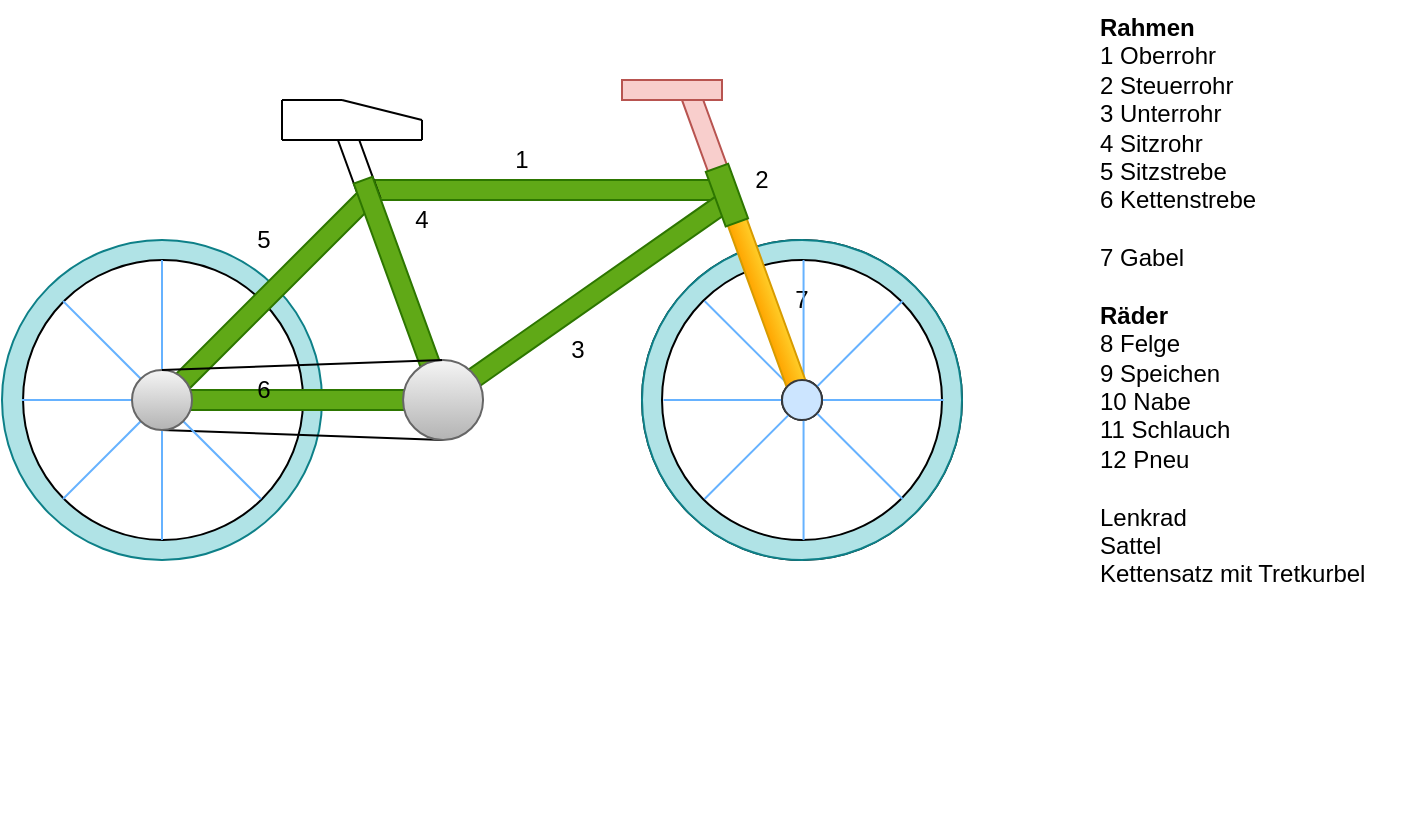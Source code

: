 <mxfile version="13.7.3" type="device"><diagram id="Yoz18WrX2JiBd4pSXsbw" name="Seite-1"><mxGraphModel dx="918" dy="478" grid="1" gridSize="10" guides="1" tooltips="1" connect="1" arrows="1" fold="1" page="1" pageScale="1" pageWidth="827" pageHeight="1169" math="0" shadow="0"><root><mxCell id="0"/><mxCell id="1" parent="0"/><mxCell id="HeZasuppvlBoS_Fop48x-3" value="" style="rounded=0;whiteSpace=wrap;html=1;align=left;rotation=70;fillColor=#f8cecc;strokeColor=#b85450;" vertex="1" parent="1"><mxGeometry x="451.14" y="140.93" width="39.92" height="10" as="geometry"/></mxCell><mxCell id="tsj-NuK7oHNZiTiSbq7v-39" value="" style="rounded=0;whiteSpace=wrap;html=1;align=left;fillColor=#60a917;strokeColor=#2D7600;fontColor=#ffffff;" parent="1" vertex="1"><mxGeometry x="300" y="170" width="180" height="10" as="geometry"/></mxCell><mxCell id="tsj-NuK7oHNZiTiSbq7v-5" value="" style="group;" parent="1" vertex="1" connectable="0"><mxGeometry x="440" y="200" width="160" height="160" as="geometry"/></mxCell><mxCell id="tsj-NuK7oHNZiTiSbq7v-6" value="" style="ellipse;whiteSpace=wrap;html=1;aspect=fixed;" parent="tsj-NuK7oHNZiTiSbq7v-5" vertex="1"><mxGeometry width="160" height="160" as="geometry"/></mxCell><mxCell id="tsj-NuK7oHNZiTiSbq7v-7" value="" style="ellipse;whiteSpace=wrap;html=1;aspect=fixed;" parent="tsj-NuK7oHNZiTiSbq7v-5" vertex="1"><mxGeometry x="10" y="10" width="140" height="140" as="geometry"/></mxCell><mxCell id="tsj-NuK7oHNZiTiSbq7v-12" value="" style="group" parent="tsj-NuK7oHNZiTiSbq7v-5" vertex="1" connectable="0"><mxGeometry width="160" height="160" as="geometry"/></mxCell><mxCell id="tsj-NuK7oHNZiTiSbq7v-13" value="" style="ellipse;whiteSpace=wrap;html=1;aspect=fixed;fillColor=#b0e3e6;strokeColor=#0e8088;" parent="tsj-NuK7oHNZiTiSbq7v-12" vertex="1"><mxGeometry width="160" height="160" as="geometry"/></mxCell><mxCell id="tsj-NuK7oHNZiTiSbq7v-14" value="" style="ellipse;whiteSpace=wrap;html=1;aspect=fixed;" parent="tsj-NuK7oHNZiTiSbq7v-12" vertex="1"><mxGeometry x="10" y="10" width="140" height="140" as="geometry"/></mxCell><mxCell id="tsj-NuK7oHNZiTiSbq7v-15" value="" style="ellipse;whiteSpace=wrap;html=1;aspect=fixed;" parent="tsj-NuK7oHNZiTiSbq7v-12" vertex="1"><mxGeometry x="70" y="70" width="20" height="20" as="geometry"/></mxCell><mxCell id="tsj-NuK7oHNZiTiSbq7v-51" value="7" style="text;html=1;strokeColor=none;fillColor=none;align=center;verticalAlign=middle;whiteSpace=wrap;rounded=0;" parent="tsj-NuK7oHNZiTiSbq7v-12" vertex="1"><mxGeometry x="60" y="20" width="40" height="20" as="geometry"/></mxCell><mxCell id="HeZasuppvlBoS_Fop48x-28" value="" style="group" vertex="1" connectable="0" parent="tsj-NuK7oHNZiTiSbq7v-12"><mxGeometry x="10.78" y="10" width="140" height="140" as="geometry"/></mxCell><mxCell id="HeZasuppvlBoS_Fop48x-29" value="" style="endArrow=none;html=1;exitX=0;exitY=1;exitDx=0;exitDy=0;entryX=1;entryY=0;entryDx=0;entryDy=0;strokeColor=#66B2FF;" edge="1" parent="HeZasuppvlBoS_Fop48x-28"><mxGeometry width="50" height="50" relative="1" as="geometry"><mxPoint x="20.503" y="119.497" as="sourcePoint"/><mxPoint x="119.497" y="20.503" as="targetPoint"/></mxGeometry></mxCell><mxCell id="HeZasuppvlBoS_Fop48x-30" value="" style="endArrow=none;html=1;entryX=0;entryY=0;entryDx=0;entryDy=0;exitX=1;exitY=1;exitDx=0;exitDy=0;strokeColor=#66B2FF;" edge="1" parent="HeZasuppvlBoS_Fop48x-28"><mxGeometry width="50" height="50" relative="1" as="geometry"><mxPoint x="119.497" y="119.497" as="sourcePoint"/><mxPoint x="20.503" y="20.503" as="targetPoint"/></mxGeometry></mxCell><mxCell id="HeZasuppvlBoS_Fop48x-31" value="" style="endArrow=none;html=1;exitX=0;exitY=0.5;exitDx=0;exitDy=0;entryX=1;entryY=0.5;entryDx=0;entryDy=0;strokeColor=#66B2FF;" edge="1" parent="HeZasuppvlBoS_Fop48x-28"><mxGeometry width="50" height="50" relative="1" as="geometry"><mxPoint y="70" as="sourcePoint"/><mxPoint x="140" y="70" as="targetPoint"/></mxGeometry></mxCell><mxCell id="HeZasuppvlBoS_Fop48x-32" value="" style="endArrow=none;html=1;entryX=0.5;entryY=0;entryDx=0;entryDy=0;exitX=0.5;exitY=1;exitDx=0;exitDy=0;strokeColor=#66B2FF;" edge="1" parent="HeZasuppvlBoS_Fop48x-28"><mxGeometry width="50" height="50" relative="1" as="geometry"><mxPoint x="70" y="140" as="sourcePoint"/><mxPoint x="70" as="targetPoint"/></mxGeometry></mxCell><mxCell id="tsj-NuK7oHNZiTiSbq7v-25" value="" style="rounded=0;whiteSpace=wrap;html=1;align=left;rotation=70;gradientColor=#ffa500;fillColor=#ffcd28;strokeColor=#d79b00;" parent="tsj-NuK7oHNZiTiSbq7v-12" vertex="1"><mxGeometry x="10.78" y="27.56" width="103.92" height="10" as="geometry"/></mxCell><mxCell id="tsj-NuK7oHNZiTiSbq7v-65" value="" style="ellipse;whiteSpace=wrap;html=1;aspect=fixed;align=left;fillColor=#cce5ff;strokeColor=#36393d;" parent="tsj-NuK7oHNZiTiSbq7v-12" vertex="1"><mxGeometry x="70" y="70" width="20" height="20" as="geometry"/></mxCell><mxCell id="tsj-NuK7oHNZiTiSbq7v-4" value="" style="group" parent="1" vertex="1" connectable="0"><mxGeometry x="120" y="200" width="400" height="290" as="geometry"/></mxCell><mxCell id="HeZasuppvlBoS_Fop48x-4" value="" style="rounded=0;whiteSpace=wrap;html=1;align=left;rotation=70;" vertex="1" parent="tsj-NuK7oHNZiTiSbq7v-4"><mxGeometry x="159.56" y="-41.93" width="37" height="10" as="geometry"/></mxCell><mxCell id="tsj-NuK7oHNZiTiSbq7v-2" value="" style="ellipse;whiteSpace=wrap;html=1;aspect=fixed;fillColor=#b0e3e6;strokeColor=#0e8088;" parent="tsj-NuK7oHNZiTiSbq7v-4" vertex="1"><mxGeometry width="160" height="160" as="geometry"/></mxCell><mxCell id="tsj-NuK7oHNZiTiSbq7v-3" value="" style="ellipse;whiteSpace=wrap;html=1;aspect=fixed;" parent="tsj-NuK7oHNZiTiSbq7v-4" vertex="1"><mxGeometry x="10.526" y="10" width="140" height="140" as="geometry"/></mxCell><mxCell id="tsj-NuK7oHNZiTiSbq7v-19" value="" style="ellipse;whiteSpace=wrap;html=1;aspect=fixed;" parent="tsj-NuK7oHNZiTiSbq7v-4" vertex="1"><mxGeometry x="70.53" y="70" width="20" height="20" as="geometry"/></mxCell><mxCell id="tsj-NuK7oHNZiTiSbq7v-33" value="" style="ellipse;whiteSpace=wrap;html=1;aspect=fixed;" parent="tsj-NuK7oHNZiTiSbq7v-4" vertex="1"><mxGeometry x="210.53" y="70" width="20" height="20" as="geometry"/></mxCell><mxCell id="tsj-NuK7oHNZiTiSbq7v-43" value="" style="rounded=0;whiteSpace=wrap;html=1;align=left;rotation=-35;fillColor=#60a917;strokeColor=#2D7600;fontColor=#ffffff;" parent="tsj-NuK7oHNZiTiSbq7v-4" vertex="1"><mxGeometry x="210.42" y="24.2" width="164.68" height="10" as="geometry"/></mxCell><mxCell id="tsj-NuK7oHNZiTiSbq7v-53" value="3" style="text;html=1;strokeColor=none;fillColor=none;align=center;verticalAlign=middle;whiteSpace=wrap;rounded=0;" parent="tsj-NuK7oHNZiTiSbq7v-4" vertex="1"><mxGeometry x="267.72" y="45" width="40" height="20" as="geometry"/></mxCell><mxCell id="tsj-NuK7oHNZiTiSbq7v-22" value="5" style="text;html=1;strokeColor=none;fillColor=none;align=center;verticalAlign=middle;whiteSpace=wrap;rounded=0;" parent="tsj-NuK7oHNZiTiSbq7v-4" vertex="1"><mxGeometry x="110.53" y="-10" width="40" height="20" as="geometry"/></mxCell><mxCell id="HeZasuppvlBoS_Fop48x-6" value="" style="endArrow=none;html=1;exitX=0.5;exitY=1;exitDx=0;exitDy=0;entryX=0.5;entryY=1;entryDx=0;entryDy=0;" edge="1" parent="tsj-NuK7oHNZiTiSbq7v-4" source="tsj-NuK7oHNZiTiSbq7v-45" target="tsj-NuK7oHNZiTiSbq7v-44"><mxGeometry width="50" height="50" relative="1" as="geometry"><mxPoint x="70.53" y="105" as="sourcePoint"/><mxPoint x="210.53" y="105" as="targetPoint"/></mxGeometry></mxCell><mxCell id="HeZasuppvlBoS_Fop48x-23" value="" style="group" vertex="1" connectable="0" parent="tsj-NuK7oHNZiTiSbq7v-4"><mxGeometry x="10" y="10" width="140" height="140" as="geometry"/></mxCell><mxCell id="HeZasuppvlBoS_Fop48x-24" value="" style="endArrow=none;html=1;exitX=0;exitY=1;exitDx=0;exitDy=0;entryX=1;entryY=0;entryDx=0;entryDy=0;strokeColor=#66B2FF;" edge="1" parent="HeZasuppvlBoS_Fop48x-23"><mxGeometry width="50" height="50" relative="1" as="geometry"><mxPoint x="20.503" y="119.497" as="sourcePoint"/><mxPoint x="119.497" y="20.503" as="targetPoint"/></mxGeometry></mxCell><mxCell id="HeZasuppvlBoS_Fop48x-25" value="" style="endArrow=none;html=1;entryX=0;entryY=0;entryDx=0;entryDy=0;exitX=1;exitY=1;exitDx=0;exitDy=0;strokeColor=#66B2FF;" edge="1" parent="HeZasuppvlBoS_Fop48x-23"><mxGeometry width="50" height="50" relative="1" as="geometry"><mxPoint x="119.497" y="119.497" as="sourcePoint"/><mxPoint x="20.503" y="20.503" as="targetPoint"/></mxGeometry></mxCell><mxCell id="HeZasuppvlBoS_Fop48x-26" value="" style="endArrow=none;html=1;exitX=0;exitY=0.5;exitDx=0;exitDy=0;entryX=1;entryY=0.5;entryDx=0;entryDy=0;strokeColor=#66B2FF;" edge="1" parent="HeZasuppvlBoS_Fop48x-23"><mxGeometry width="50" height="50" relative="1" as="geometry"><mxPoint y="70" as="sourcePoint"/><mxPoint x="140" y="70" as="targetPoint"/></mxGeometry></mxCell><mxCell id="HeZasuppvlBoS_Fop48x-27" value="" style="endArrow=none;html=1;entryX=0.5;entryY=0;entryDx=0;entryDy=0;exitX=0.5;exitY=1;exitDx=0;exitDy=0;strokeColor=#66B2FF;" edge="1" parent="HeZasuppvlBoS_Fop48x-23"><mxGeometry width="50" height="50" relative="1" as="geometry"><mxPoint x="70" y="140" as="sourcePoint"/><mxPoint x="70" as="targetPoint"/></mxGeometry></mxCell><mxCell id="tsj-NuK7oHNZiTiSbq7v-37" value="" style="rounded=0;whiteSpace=wrap;html=1;align=left;rotation=-45;fillColor=#60a917;strokeColor=#2D7600;fontColor=#ffffff;" parent="tsj-NuK7oHNZiTiSbq7v-4" vertex="1"><mxGeometry x="59.63" y="22.88" width="147" height="10" as="geometry"/></mxCell><mxCell id="tsj-NuK7oHNZiTiSbq7v-21" value="" style="rounded=0;whiteSpace=wrap;html=1;fillColor=#60a917;strokeColor=#2D7600;fontColor=#ffffff;" parent="tsj-NuK7oHNZiTiSbq7v-4" vertex="1"><mxGeometry x="90.53" y="75" width="120" height="10" as="geometry"/></mxCell><mxCell id="tsj-NuK7oHNZiTiSbq7v-45" value="" style="ellipse;whiteSpace=wrap;html=1;aspect=fixed;align=left;fillColor=#f5f5f5;strokeColor=#666666;gradientColor=#b3b3b3;" parent="tsj-NuK7oHNZiTiSbq7v-4" vertex="1"><mxGeometry x="65" y="65" width="30" height="30" as="geometry"/></mxCell><mxCell id="tsj-NuK7oHNZiTiSbq7v-64" value="6" style="text;html=1;strokeColor=none;fillColor=none;align=center;verticalAlign=middle;whiteSpace=wrap;rounded=0;" parent="tsj-NuK7oHNZiTiSbq7v-4" vertex="1"><mxGeometry x="110.53" y="65" width="40" height="20" as="geometry"/></mxCell><mxCell id="tsj-NuK7oHNZiTiSbq7v-34" value="" style="rounded=0;whiteSpace=wrap;html=1;align=left;rotation=70;fillColor=#60a917;strokeColor=#2D7600;fontColor=#ffffff;" parent="tsj-NuK7oHNZiTiSbq7v-4" vertex="1"><mxGeometry x="141.82" y="20.38" width="117.72" height="10" as="geometry"/></mxCell><mxCell id="tsj-NuK7oHNZiTiSbq7v-44" value="" style="ellipse;whiteSpace=wrap;html=1;aspect=fixed;align=left;fillColor=#f5f5f5;strokeColor=#666666;gradientColor=#b3b3b3;" parent="tsj-NuK7oHNZiTiSbq7v-4" vertex="1"><mxGeometry x="200.53" y="60" width="40" height="40" as="geometry"/></mxCell><mxCell id="tsj-NuK7oHNZiTiSbq7v-23" value="&lt;span style=&quot;background-color: rgb(255 , 255 , 255)&quot;&gt;&lt;b&gt;Rahmen&lt;/b&gt;&lt;br&gt;1 Oberrohr&lt;br&gt;2 Steuerrohr&lt;br&gt;3 Unterrohr&lt;br&gt;4 Sitzrohr&lt;br&gt;5 Sitzstrebe&lt;br&gt;6 Kettenstrebe&lt;br&gt;&lt;br&gt;7 Gabel&lt;br&gt;&lt;br&gt;&lt;b&gt;Räder&lt;/b&gt;&lt;br&gt;8 Felge&lt;br&gt;9 Speichen&lt;br&gt;10 Nabe&lt;br&gt;11 Schlauch&lt;br&gt;12 Pneu&lt;br&gt;&lt;br&gt;Lenkrad&lt;br&gt;Sattel&lt;br&gt;Kettensatz mit Tretkurbel&lt;/span&gt;" style="text;html=1;strokeColor=none;fillColor=none;align=left;verticalAlign=top;whiteSpace=wrap;rounded=0;" parent="1" vertex="1"><mxGeometry x="667" y="80" width="160" height="340" as="geometry"/></mxCell><mxCell id="tsj-NuK7oHNZiTiSbq7v-32" value="2" style="text;html=1;strokeColor=none;fillColor=none;align=center;verticalAlign=middle;whiteSpace=wrap;rounded=0;" parent="1" vertex="1"><mxGeometry x="480" y="160" width="40" height="20" as="geometry"/></mxCell><mxCell id="tsj-NuK7oHNZiTiSbq7v-35" value="4" style="text;html=1;strokeColor=none;fillColor=none;align=center;verticalAlign=middle;whiteSpace=wrap;rounded=0;" parent="1" vertex="1"><mxGeometry x="310" y="180" width="40" height="20" as="geometry"/></mxCell><mxCell id="tsj-NuK7oHNZiTiSbq7v-41" value="" style="rounded=0;whiteSpace=wrap;html=1;align=left;rotation=70;fillColor=#60a917;strokeColor=#2D7600;fontColor=#ffffff;" parent="1" vertex="1"><mxGeometry x="467.92" y="171.61" width="29.09" height="11.9" as="geometry"/></mxCell><mxCell id="tsj-NuK7oHNZiTiSbq7v-46" value="" style="rounded=0;whiteSpace=wrap;html=1;align=left;fillColor=#f8cecc;strokeColor=#b85450;" parent="1" vertex="1"><mxGeometry x="430" y="120" width="50" height="10" as="geometry"/></mxCell><mxCell id="tsj-NuK7oHNZiTiSbq7v-52" value="1" style="text;html=1;strokeColor=none;fillColor=none;align=center;verticalAlign=middle;whiteSpace=wrap;rounded=0;" parent="1" vertex="1"><mxGeometry x="360" y="150" width="40" height="20" as="geometry"/></mxCell><mxCell id="tsj-NuK7oHNZiTiSbq7v-54" value="" style="triangle;whiteSpace=wrap;html=1;align=left;strokeColor=none;" parent="1" vertex="1"><mxGeometry x="290" y="130" width="40" height="20" as="geometry"/></mxCell><mxCell id="tsj-NuK7oHNZiTiSbq7v-55" value="" style="rounded=0;whiteSpace=wrap;html=1;align=left;strokeColor=none;" parent="1" vertex="1"><mxGeometry x="280" y="140" width="50" height="10" as="geometry"/></mxCell><mxCell id="tsj-NuK7oHNZiTiSbq7v-58" value="" style="endArrow=none;html=1;exitX=0;exitY=1;exitDx=0;exitDy=0;entryX=1;entryY=1;entryDx=0;entryDy=0;" parent="1" target="tsj-NuK7oHNZiTiSbq7v-55" edge="1"><mxGeometry width="50" height="50" relative="1" as="geometry"><mxPoint x="260" y="150" as="sourcePoint"/><mxPoint x="390" y="140" as="targetPoint"/></mxGeometry></mxCell><mxCell id="tsj-NuK7oHNZiTiSbq7v-59" value="" style="endArrow=none;html=1;entryX=1;entryY=0;entryDx=0;entryDy=0;" parent="1" target="tsj-NuK7oHNZiTiSbq7v-55" edge="1"><mxGeometry width="50" height="50" relative="1" as="geometry"><mxPoint x="330" y="150" as="sourcePoint"/><mxPoint x="390" y="140" as="targetPoint"/></mxGeometry></mxCell><mxCell id="tsj-NuK7oHNZiTiSbq7v-60" value="" style="endArrow=none;html=1;" parent="1" edge="1"><mxGeometry width="50" height="50" relative="1" as="geometry"><mxPoint x="260" y="150" as="sourcePoint"/><mxPoint x="260" y="130" as="targetPoint"/></mxGeometry></mxCell><mxCell id="tsj-NuK7oHNZiTiSbq7v-61" value="" style="endArrow=none;html=1;" parent="1" edge="1"><mxGeometry width="50" height="50" relative="1" as="geometry"><mxPoint x="260" y="130" as="sourcePoint"/><mxPoint x="290" y="130" as="targetPoint"/></mxGeometry></mxCell><mxCell id="tsj-NuK7oHNZiTiSbq7v-62" value="" style="endArrow=none;html=1;" parent="1" edge="1"><mxGeometry width="50" height="50" relative="1" as="geometry"><mxPoint x="290" y="130" as="sourcePoint"/><mxPoint x="330" y="140" as="targetPoint"/></mxGeometry></mxCell><mxCell id="HeZasuppvlBoS_Fop48x-5" value="" style="endArrow=none;html=1;exitX=0.5;exitY=0;exitDx=0;exitDy=0;" edge="1" parent="1" source="tsj-NuK7oHNZiTiSbq7v-45"><mxGeometry width="50" height="50" relative="1" as="geometry"><mxPoint x="360" y="340" as="sourcePoint"/><mxPoint x="340" y="260" as="targetPoint"/></mxGeometry></mxCell></root></mxGraphModel></diagram></mxfile>
